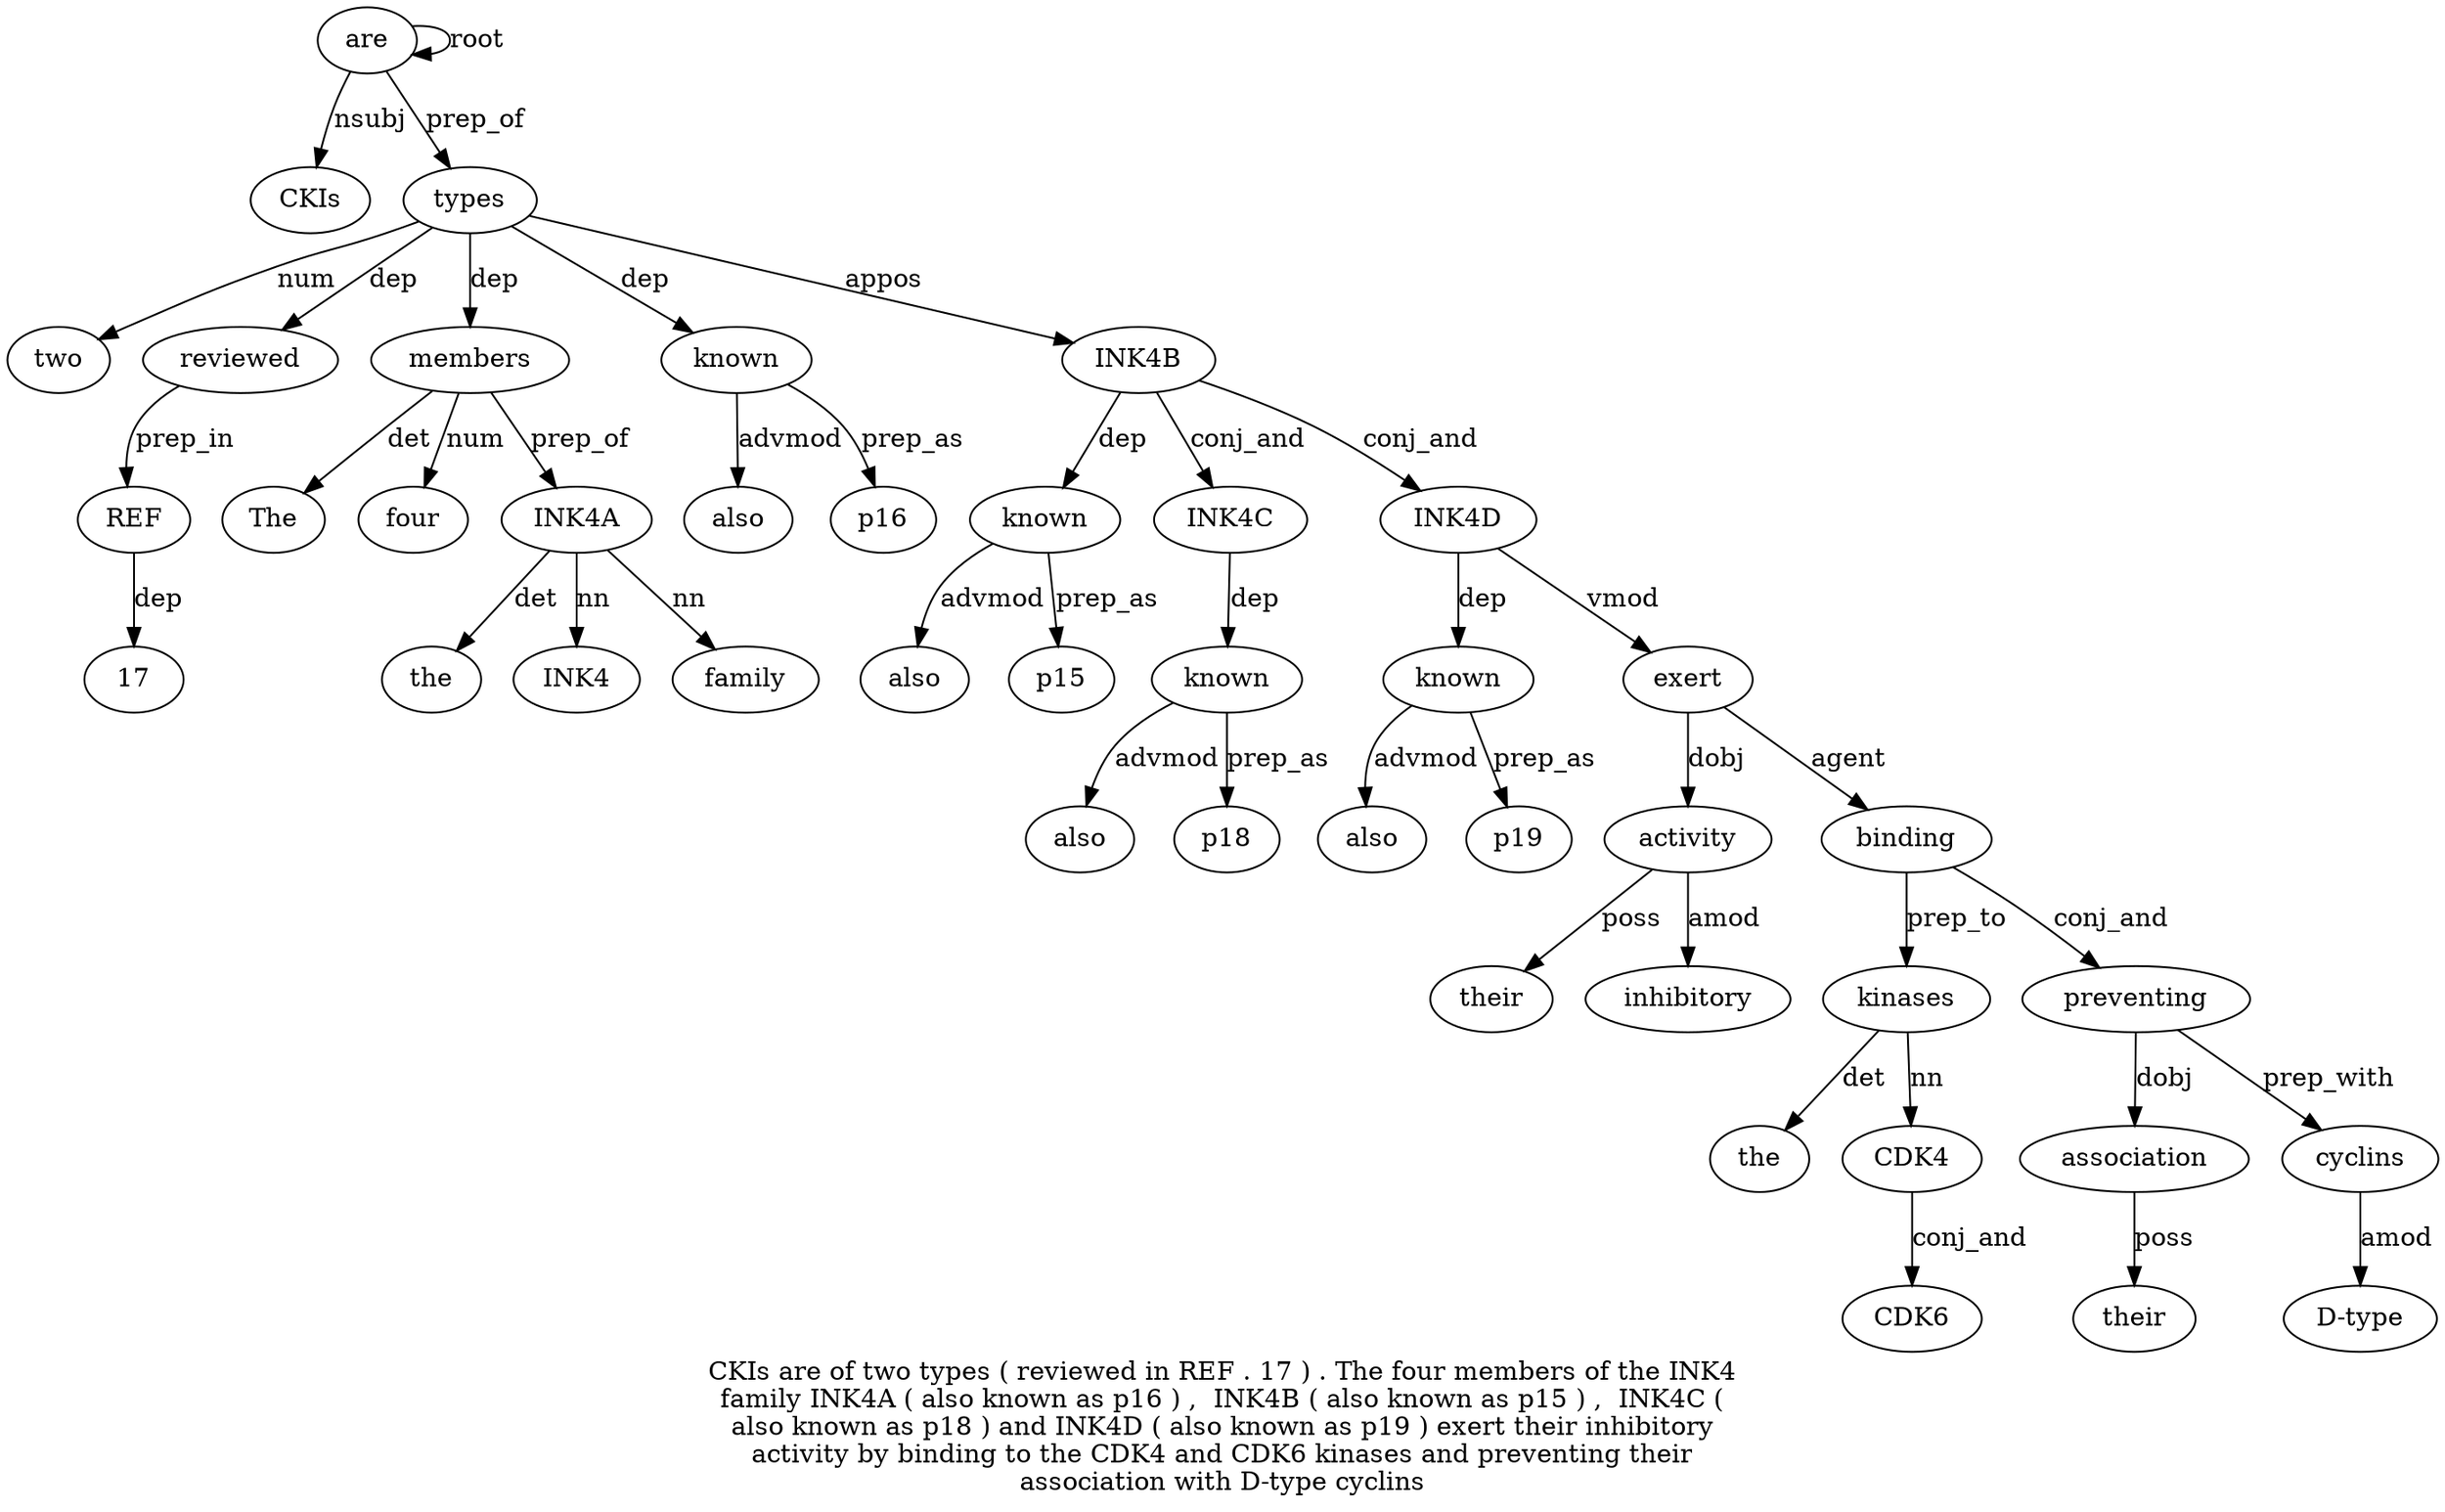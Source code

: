 digraph "CKIs are of two types ( reviewed in REF . 17 ) . The four members of the INK4 family INK4A ( also known as p16 ) ,  INK4B ( also known as p15 ) ,  INK4C ( also known as p18 ) and INK4D ( also known as p19 ) exert their inhibitory activity by binding to the CDK4 and CDK6 kinases and preventing their association with D-type cyclins" {
label="CKIs are of two types ( reviewed in REF . 17 ) . The four members of the INK4
family INK4A ( also known as p16 ) ,  INK4B ( also known as p15 ) ,  INK4C (
also known as p18 ) and INK4D ( also known as p19 ) exert their inhibitory
activity by binding to the CDK4 and CDK6 kinases and preventing their
association with D-type cyclins";
are2 [style=filled, fillcolor=white, label=are];
CKIs1 [style=filled, fillcolor=white, label=CKIs];
are2 -> CKIs1  [label=nsubj];
are2 -> are2  [label=root];
types5 [style=filled, fillcolor=white, label=types];
two4 [style=filled, fillcolor=white, label=two];
types5 -> two4  [label=num];
are2 -> types5  [label=prep_of];
reviewed7 [style=filled, fillcolor=white, label=reviewed];
types5 -> reviewed7  [label=dep];
REF9 [style=filled, fillcolor=white, label=REF];
reviewed7 -> REF9  [label=prep_in];
17 [style=filled, fillcolor=white, label=17];
REF9 -> 17  [label=dep];
members16 [style=filled, fillcolor=white, label=members];
The14 [style=filled, fillcolor=white, label=The];
members16 -> The14  [label=det];
four15 [style=filled, fillcolor=white, label=four];
members16 -> four15  [label=num];
types5 -> members16  [label=dep];
INK4A21 [style=filled, fillcolor=white, label=INK4A];
the18 [style=filled, fillcolor=white, label=the];
INK4A21 -> the18  [label=det];
INK419 [style=filled, fillcolor=white, label=INK4];
INK4A21 -> INK419  [label=nn];
family20 [style=filled, fillcolor=white, label=family];
INK4A21 -> family20  [label=nn];
members16 -> INK4A21  [label=prep_of];
known24 [style=filled, fillcolor=white, label=known];
also23 [style=filled, fillcolor=white, label=also];
known24 -> also23  [label=advmod];
types5 -> known24  [label=dep];
p162 [style=filled, fillcolor=white, label=p16];
known24 -> p162  [label=prep_as];
INK4B29 [style=filled, fillcolor=white, label=INK4B];
types5 -> INK4B29  [label=appos];
known32 [style=filled, fillcolor=white, label=known];
also31 [style=filled, fillcolor=white, label=also];
known32 -> also31  [label=advmod];
INK4B29 -> known32  [label=dep];
p1534 [style=filled, fillcolor=white, label=p15];
known32 -> p1534  [label=prep_as];
INK4C37 [style=filled, fillcolor=white, label=INK4C];
INK4B29 -> INK4C37  [label=conj_and];
known40 [style=filled, fillcolor=white, label=known];
also39 [style=filled, fillcolor=white, label=also];
known40 -> also39  [label=advmod];
INK4C37 -> known40  [label=dep];
p1842 [style=filled, fillcolor=white, label=p18];
known40 -> p1842  [label=prep_as];
INK4D45 [style=filled, fillcolor=white, label=INK4D];
INK4B29 -> INK4D45  [label=conj_and];
known48 [style=filled, fillcolor=white, label=known];
also47 [style=filled, fillcolor=white, label=also];
known48 -> also47  [label=advmod];
INK4D45 -> known48  [label=dep];
p1950 [style=filled, fillcolor=white, label=p19];
known48 -> p1950  [label=prep_as];
exert52 [style=filled, fillcolor=white, label=exert];
INK4D45 -> exert52  [label=vmod];
activity55 [style=filled, fillcolor=white, label=activity];
their53 [style=filled, fillcolor=white, label=their];
activity55 -> their53  [label=poss];
inhibitory54 [style=filled, fillcolor=white, label=inhibitory];
activity55 -> inhibitory54  [label=amod];
exert52 -> activity55  [label=dobj];
binding57 [style=filled, fillcolor=white, label=binding];
exert52 -> binding57  [label=agent];
kinases63 [style=filled, fillcolor=white, label=kinases];
the59 [style=filled, fillcolor=white, label=the];
kinases63 -> the59  [label=det];
CDK460 [style=filled, fillcolor=white, label=CDK4];
kinases63 -> CDK460  [label=nn];
CDK662 [style=filled, fillcolor=white, label=CDK6];
CDK460 -> CDK662  [label=conj_and];
binding57 -> kinases63  [label=prep_to];
preventing65 [style=filled, fillcolor=white, label=preventing];
binding57 -> preventing65  [label=conj_and];
association67 [style=filled, fillcolor=white, label=association];
their66 [style=filled, fillcolor=white, label=their];
association67 -> their66  [label=poss];
preventing65 -> association67  [label=dobj];
cyclins70 [style=filled, fillcolor=white, label=cyclins];
"D-type69" [style=filled, fillcolor=white, label="D-type"];
cyclins70 -> "D-type69"  [label=amod];
preventing65 -> cyclins70  [label=prep_with];
}
